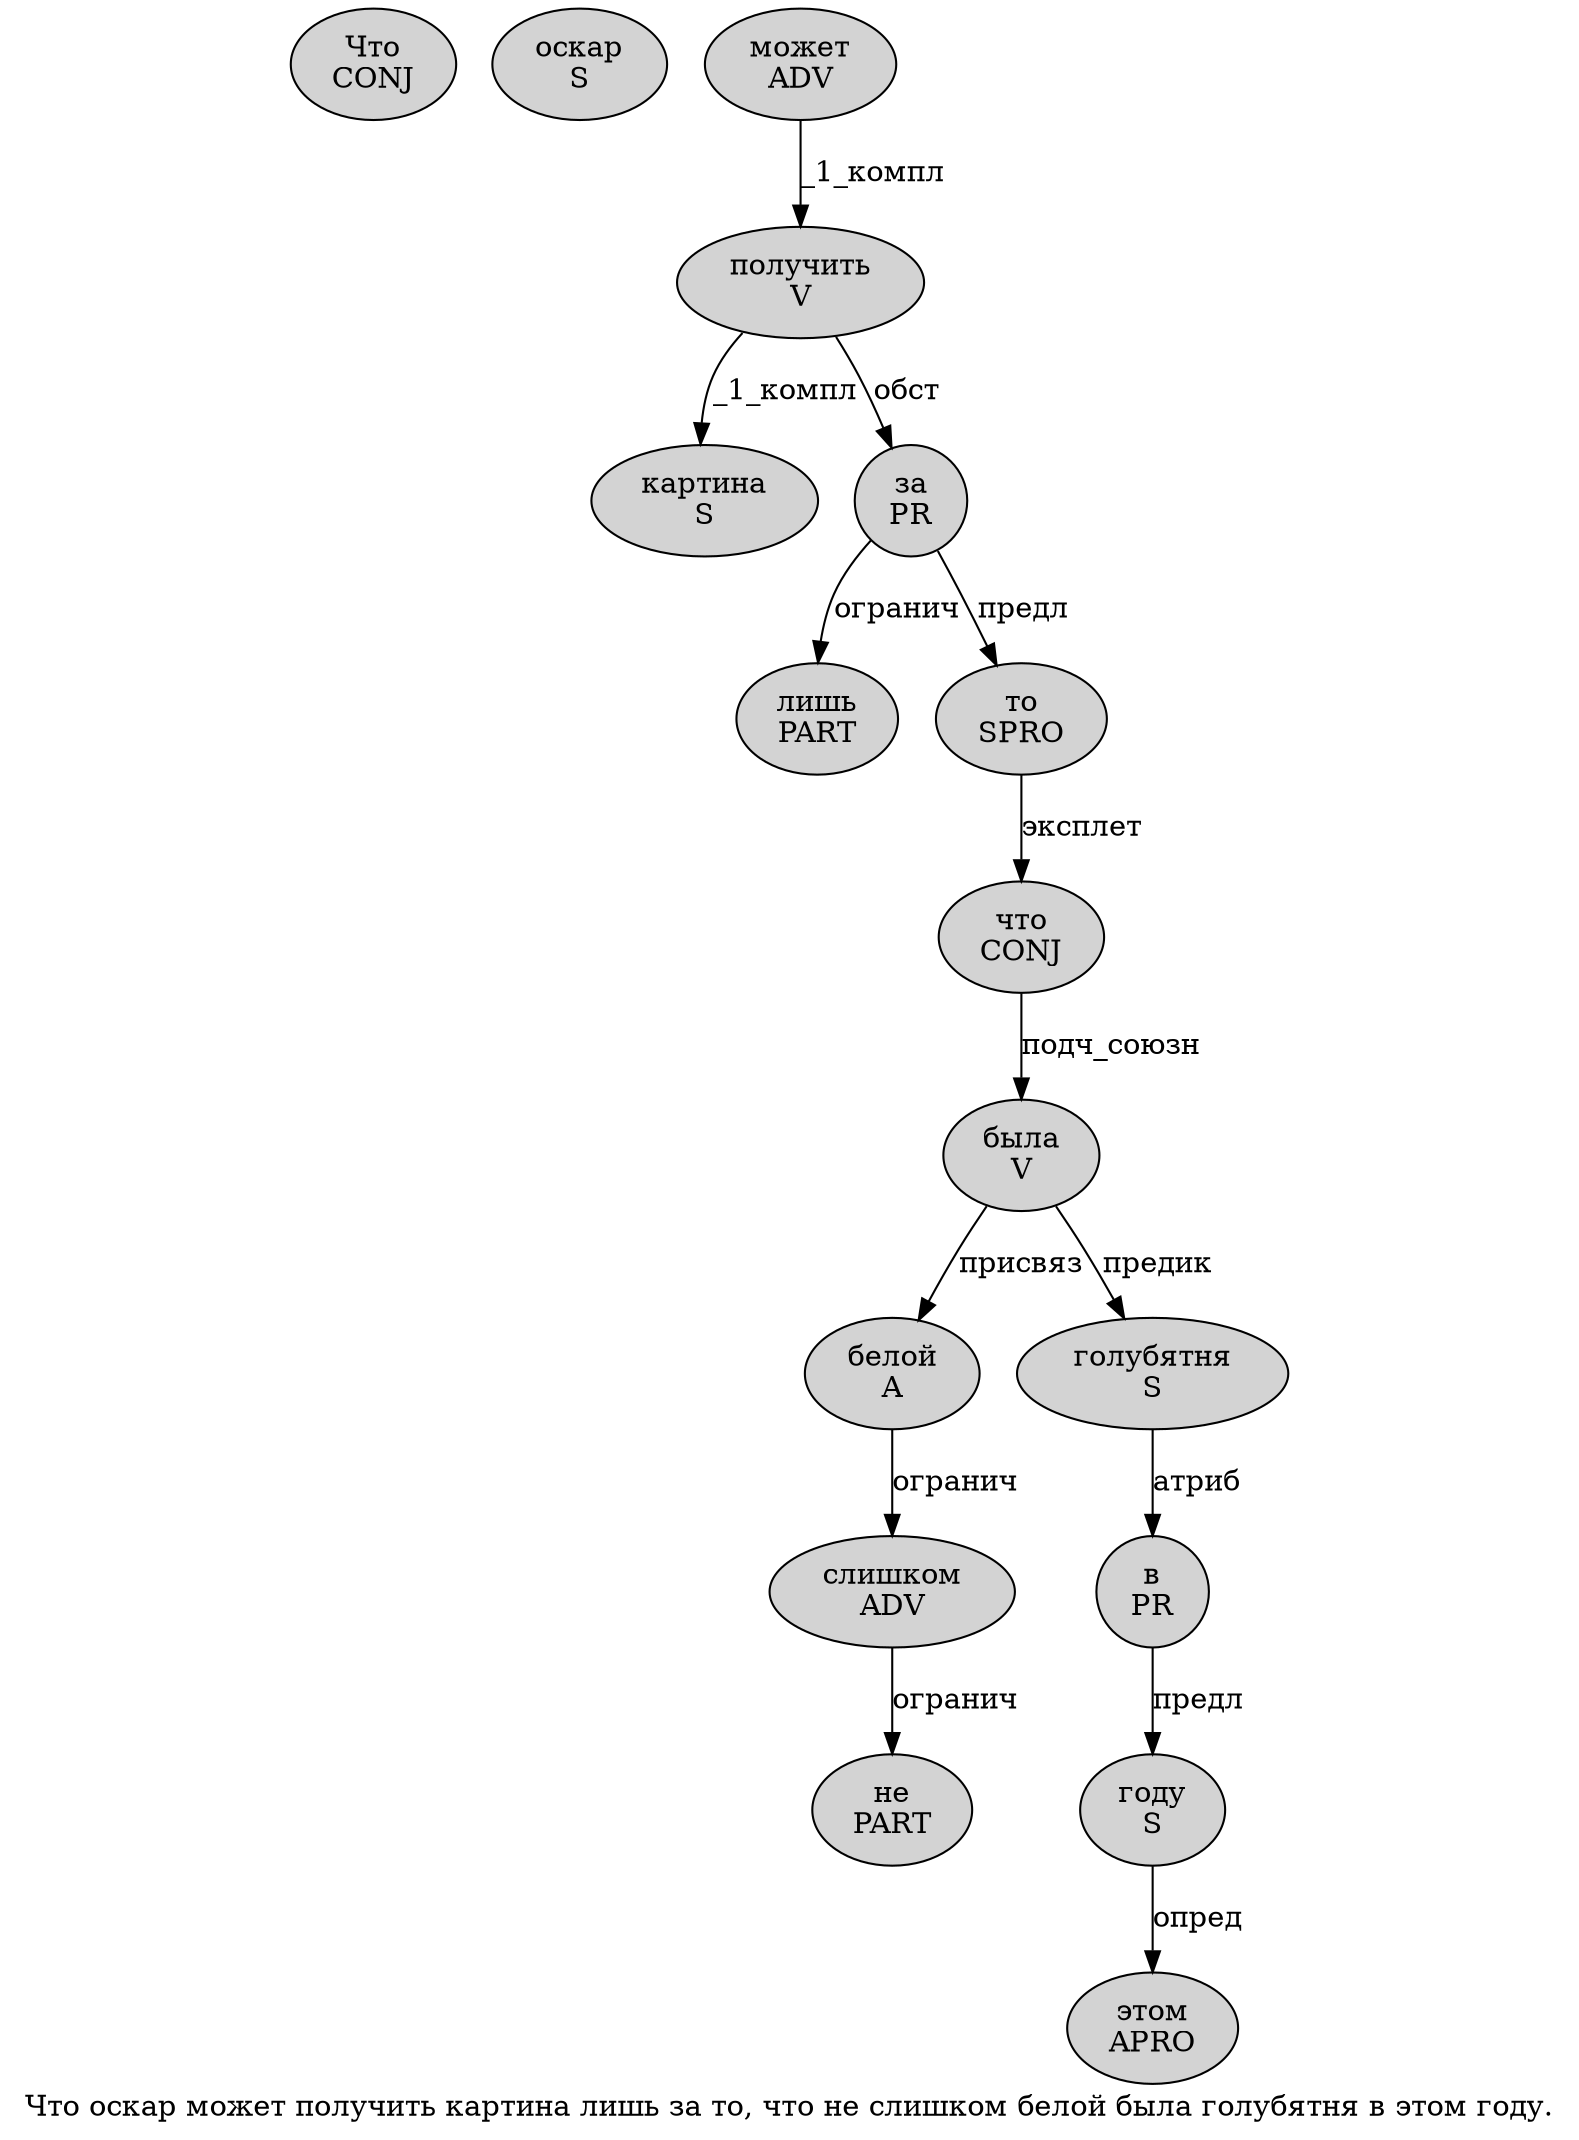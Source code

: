 digraph SENTENCE_4295 {
	graph [label="Что оскар может получить картина лишь за то, что не слишком белой была голубятня в этом году."]
	node [style=filled]
		0 [label="Что
CONJ" color="" fillcolor=lightgray penwidth=1 shape=ellipse]
		1 [label="оскар
S" color="" fillcolor=lightgray penwidth=1 shape=ellipse]
		2 [label="может
ADV" color="" fillcolor=lightgray penwidth=1 shape=ellipse]
		3 [label="получить
V" color="" fillcolor=lightgray penwidth=1 shape=ellipse]
		4 [label="картина
S" color="" fillcolor=lightgray penwidth=1 shape=ellipse]
		5 [label="лишь
PART" color="" fillcolor=lightgray penwidth=1 shape=ellipse]
		6 [label="за
PR" color="" fillcolor=lightgray penwidth=1 shape=ellipse]
		7 [label="то
SPRO" color="" fillcolor=lightgray penwidth=1 shape=ellipse]
		9 [label="что
CONJ" color="" fillcolor=lightgray penwidth=1 shape=ellipse]
		10 [label="не
PART" color="" fillcolor=lightgray penwidth=1 shape=ellipse]
		11 [label="слишком
ADV" color="" fillcolor=lightgray penwidth=1 shape=ellipse]
		12 [label="белой
A" color="" fillcolor=lightgray penwidth=1 shape=ellipse]
		13 [label="была
V" color="" fillcolor=lightgray penwidth=1 shape=ellipse]
		14 [label="голубятня
S" color="" fillcolor=lightgray penwidth=1 shape=ellipse]
		15 [label="в
PR" color="" fillcolor=lightgray penwidth=1 shape=ellipse]
		16 [label="этом
APRO" color="" fillcolor=lightgray penwidth=1 shape=ellipse]
		17 [label="году
S" color="" fillcolor=lightgray penwidth=1 shape=ellipse]
			11 -> 10 [label="огранич"]
			9 -> 13 [label="подч_союзн"]
			3 -> 4 [label="_1_компл"]
			3 -> 6 [label="обст"]
			6 -> 5 [label="огранич"]
			6 -> 7 [label="предл"]
			13 -> 12 [label="присвяз"]
			13 -> 14 [label="предик"]
			2 -> 3 [label="_1_компл"]
			17 -> 16 [label="опред"]
			7 -> 9 [label="эксплет"]
			14 -> 15 [label="атриб"]
			12 -> 11 [label="огранич"]
			15 -> 17 [label="предл"]
}